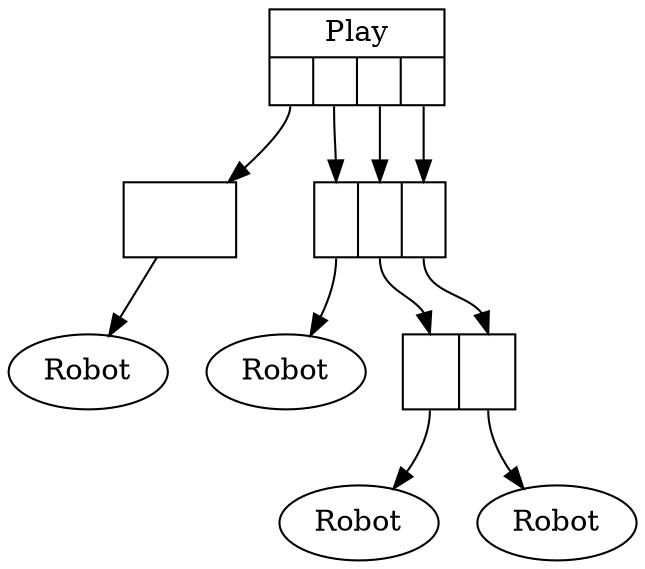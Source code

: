 digraph G
{
    node [shape = record];
    Play [label = "{Play|{<r1>|<r2>|<r3>|<r4>}}"];
    Sub1 [label = "<r1>"];
    Sub2 [label = "<r2>|<r3>|<r4>"];
    Sub3 [label = "<r3>|<r4>"];

    node [shape = ellipse];
    Robot1 [label = "Robot"];
    Robot2 [label = "Robot"];
    Robot3 [label = "Robot"];
    Robot4 [label = "Robot"];

    Play:r1 -> Sub1:r1;
    Play:r2 -> Sub2:r2;
    Play:r3 -> Sub2:r3;
    Play:r4 -> Sub2:r4;

    Sub2:r3 -> Sub3:r3;
    Sub2:r4 -> Sub3:r4;

    Sub1:r1 -> Robot1;
    Sub2:r2 -> Robot2;
    Sub3:r3 -> Robot3;
    Sub3:r4 -> Robot4;
}
